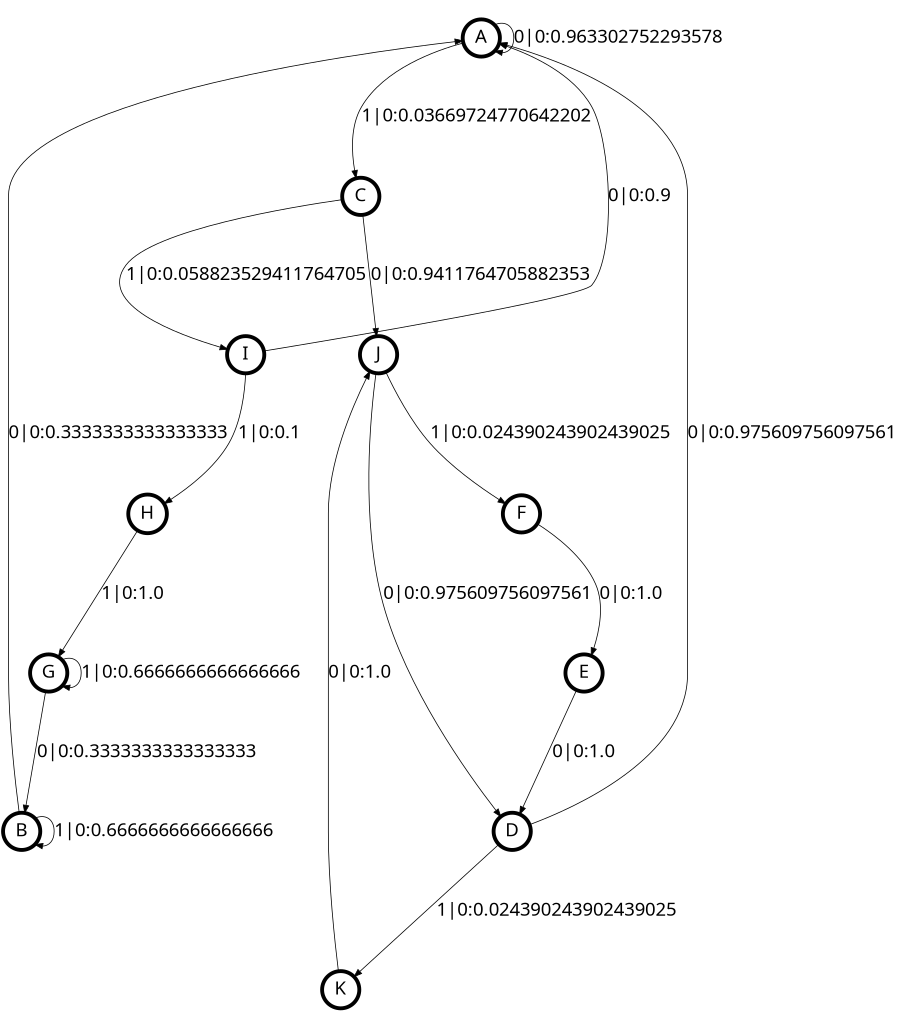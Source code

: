 digraph  {
size = "6,8.5";
ratio = "fill";
node
[shape = circle];
node [fontsize = 24];
node [penwidth = 5];
edge [fontsize = 24];
node [fontname = "CMU Serif Roman"];
graph [fontname = "CMU Serif Roman"];
edge [fontname = "CMU Serif Roman"];
A -> A [label = "0|0:0.963302752293578\l"];
A -> C [label = "1|0:0.03669724770642202\l"];
B -> A [label = "0|0:0.3333333333333333\l"];
B -> B [label = "1|0:0.6666666666666666\l"];
C -> I [label = "1|0:0.058823529411764705\l"];
C -> J [label = "0|0:0.9411764705882353\l"];
D -> A [label = "0|0:0.975609756097561\l"];
D -> K [label = "1|0:0.024390243902439025\l"];
E -> D [label = "0|0:1.0\l"];
F -> E [label = "0|0:1.0\l"];
G -> B [label = "0|0:0.3333333333333333\l"];
G -> G [label = "1|0:0.6666666666666666\l"];
H -> G [label = "1|0:1.0\l"];
I -> A [label = "0|0:0.9\l"];
I -> H [label = "1|0:0.1\l"];
J -> D [label = "0|0:0.975609756097561\l"];
J -> F [label = "1|0:0.024390243902439025\l"];
K -> J [label = "0|0:1.0\l"];
}